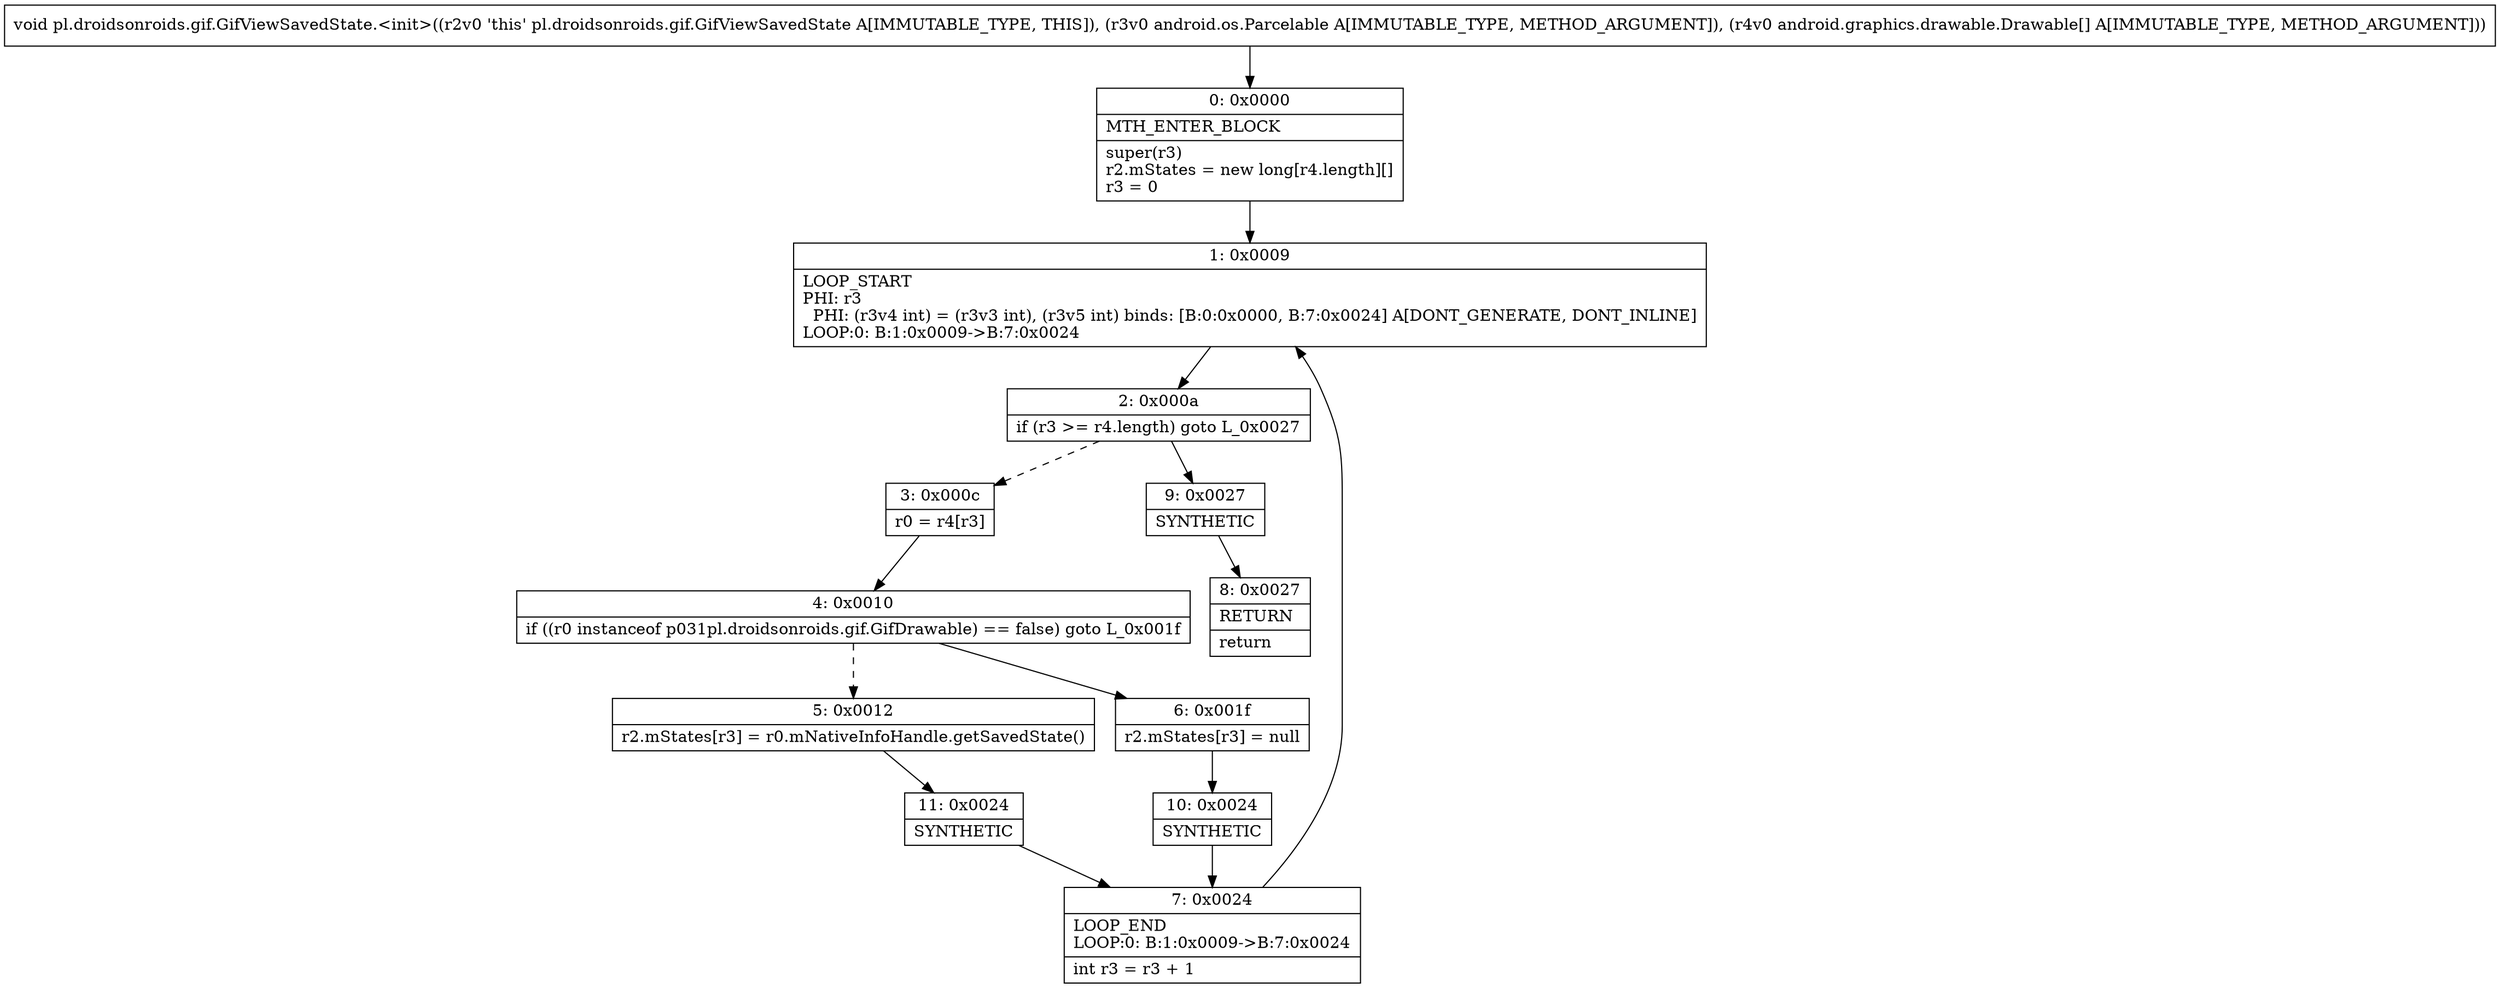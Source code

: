 digraph "CFG forpl.droidsonroids.gif.GifViewSavedState.\<init\>(Landroid\/os\/Parcelable;[Landroid\/graphics\/drawable\/Drawable;)V" {
Node_0 [shape=record,label="{0\:\ 0x0000|MTH_ENTER_BLOCK\l|super(r3)\lr2.mStates = new long[r4.length][]\lr3 = 0\l}"];
Node_1 [shape=record,label="{1\:\ 0x0009|LOOP_START\lPHI: r3 \l  PHI: (r3v4 int) = (r3v3 int), (r3v5 int) binds: [B:0:0x0000, B:7:0x0024] A[DONT_GENERATE, DONT_INLINE]\lLOOP:0: B:1:0x0009\-\>B:7:0x0024\l}"];
Node_2 [shape=record,label="{2\:\ 0x000a|if (r3 \>= r4.length) goto L_0x0027\l}"];
Node_3 [shape=record,label="{3\:\ 0x000c|r0 = r4[r3]\l}"];
Node_4 [shape=record,label="{4\:\ 0x0010|if ((r0 instanceof p031pl.droidsonroids.gif.GifDrawable) == false) goto L_0x001f\l}"];
Node_5 [shape=record,label="{5\:\ 0x0012|r2.mStates[r3] = r0.mNativeInfoHandle.getSavedState()\l}"];
Node_6 [shape=record,label="{6\:\ 0x001f|r2.mStates[r3] = null\l}"];
Node_7 [shape=record,label="{7\:\ 0x0024|LOOP_END\lLOOP:0: B:1:0x0009\-\>B:7:0x0024\l|int r3 = r3 + 1\l}"];
Node_8 [shape=record,label="{8\:\ 0x0027|RETURN\l|return\l}"];
Node_9 [shape=record,label="{9\:\ 0x0027|SYNTHETIC\l}"];
Node_10 [shape=record,label="{10\:\ 0x0024|SYNTHETIC\l}"];
Node_11 [shape=record,label="{11\:\ 0x0024|SYNTHETIC\l}"];
MethodNode[shape=record,label="{void pl.droidsonroids.gif.GifViewSavedState.\<init\>((r2v0 'this' pl.droidsonroids.gif.GifViewSavedState A[IMMUTABLE_TYPE, THIS]), (r3v0 android.os.Parcelable A[IMMUTABLE_TYPE, METHOD_ARGUMENT]), (r4v0 android.graphics.drawable.Drawable[] A[IMMUTABLE_TYPE, METHOD_ARGUMENT])) }"];
MethodNode -> Node_0;
Node_0 -> Node_1;
Node_1 -> Node_2;
Node_2 -> Node_3[style=dashed];
Node_2 -> Node_9;
Node_3 -> Node_4;
Node_4 -> Node_5[style=dashed];
Node_4 -> Node_6;
Node_5 -> Node_11;
Node_6 -> Node_10;
Node_7 -> Node_1;
Node_9 -> Node_8;
Node_10 -> Node_7;
Node_11 -> Node_7;
}

